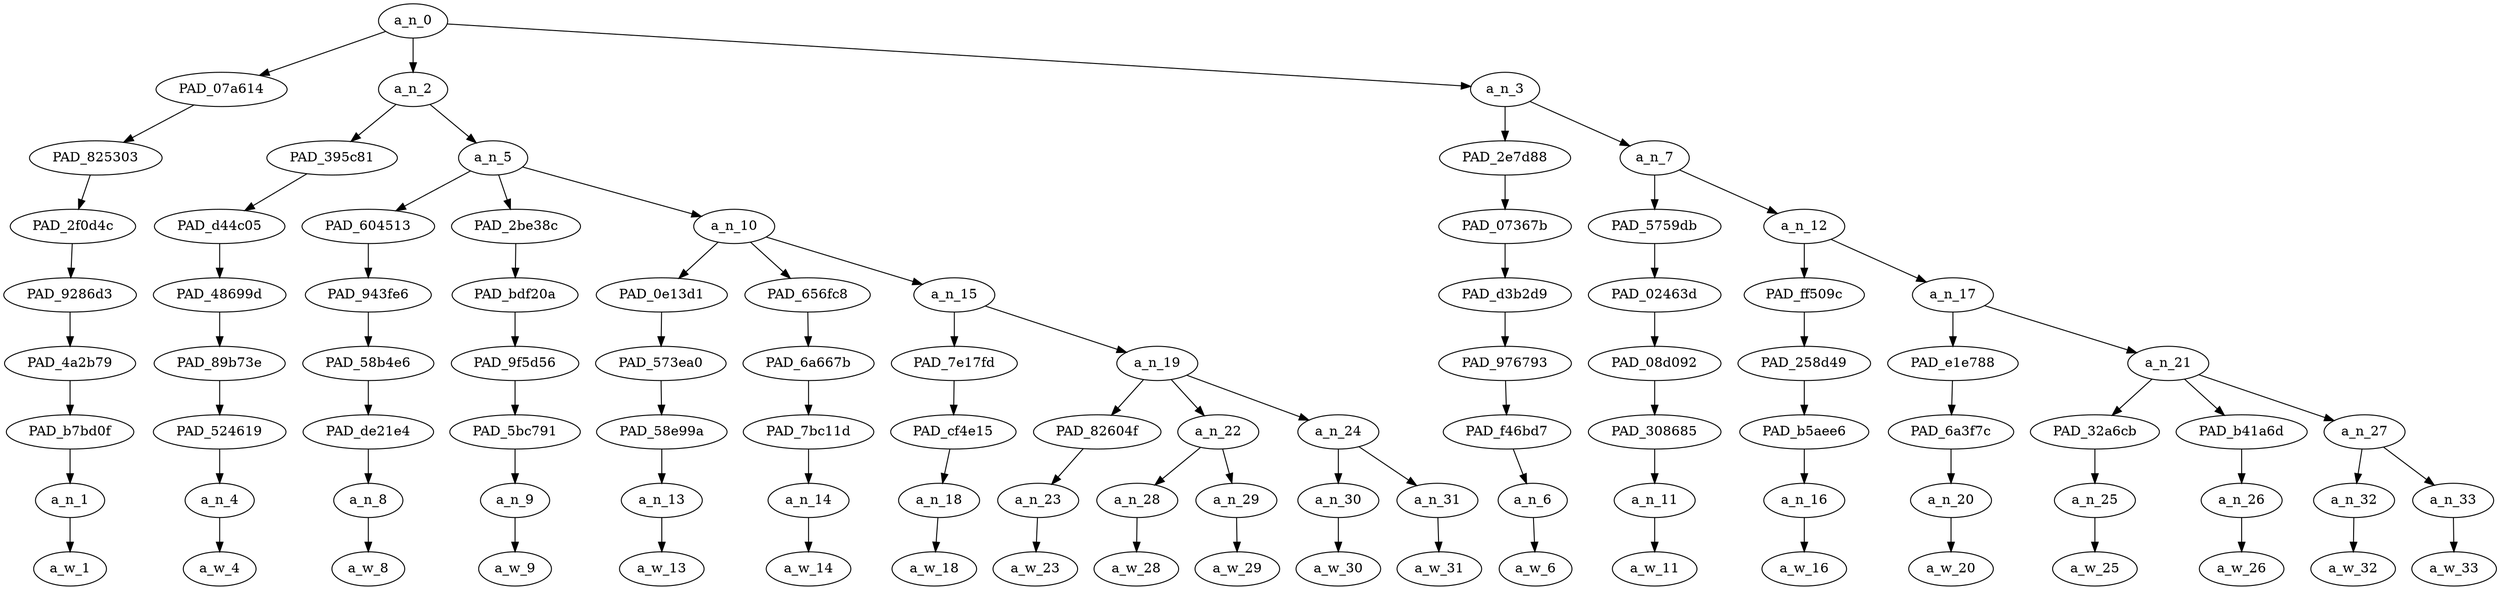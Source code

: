strict digraph "" {
	a_n_0	[div_dir=1,
		index=0,
		level=8,
		pos="5.086805555555556,8!",
		text_span="[0, 1, 2, 3, 4, 5, 6, 7, 8, 9, 10, 11, 12, 13, 14, 15, 16, 17, 18, 19]",
		value=1.00000000];
	PAD_07a614	[div_dir=1,
		index=0,
		level=7,
		pos="0.0,7!",
		text_span="[0]",
		value=0.05953701];
	a_n_0 -> PAD_07a614;
	a_n_2	[div_dir=1,
		index=1,
		level=7,
		pos="2.25,7!",
		text_span="[1, 2, 3, 4, 5, 6, 7, 8, 9, 10, 11]",
		value=0.64607168];
	a_n_0 -> a_n_2;
	a_n_3	[div_dir=1,
		index=2,
		level=7,
		pos="13.010416666666668,7!",
		text_span="[12, 13, 14, 15, 16, 17, 18, 19]",
		value=0.29295802];
	a_n_0 -> a_n_3;
	PAD_825303	[div_dir=1,
		index=0,
		level=6,
		pos="0.0,6!",
		text_span="[0]",
		value=0.05953701];
	PAD_07a614 -> PAD_825303;
	PAD_2f0d4c	[div_dir=1,
		index=0,
		level=5,
		pos="0.0,5!",
		text_span="[0]",
		value=0.05953701];
	PAD_825303 -> PAD_2f0d4c;
	PAD_9286d3	[div_dir=1,
		index=0,
		level=4,
		pos="0.0,4!",
		text_span="[0]",
		value=0.05953701];
	PAD_2f0d4c -> PAD_9286d3;
	PAD_4a2b79	[div_dir=1,
		index=0,
		level=3,
		pos="0.0,3!",
		text_span="[0]",
		value=0.05953701];
	PAD_9286d3 -> PAD_4a2b79;
	PAD_b7bd0f	[div_dir=1,
		index=0,
		level=2,
		pos="0.0,2!",
		text_span="[0]",
		value=0.05953701];
	PAD_4a2b79 -> PAD_b7bd0f;
	a_n_1	[div_dir=1,
		index=0,
		level=1,
		pos="0.0,1!",
		text_span="[0]",
		value=0.05953701];
	PAD_b7bd0f -> a_n_1;
	a_w_1	[div_dir=0,
		index=0,
		level=0,
		pos="0,0!",
		text_span="[0]",
		value=we];
	a_n_1 -> a_w_1;
	PAD_395c81	[div_dir=1,
		index=1,
		level=6,
		pos="1.0,6!",
		text_span="[1]",
		value=0.03646135];
	a_n_2 -> PAD_395c81;
	a_n_5	[div_dir=1,
		index=2,
		level=6,
		pos="3.5,6!",
		text_span="[2, 3, 4, 5, 6, 7, 8, 9, 10, 11]",
		value=0.60832445];
	a_n_2 -> a_n_5;
	PAD_d44c05	[div_dir=1,
		index=1,
		level=5,
		pos="1.0,5!",
		text_span="[1]",
		value=0.03646135];
	PAD_395c81 -> PAD_d44c05;
	PAD_48699d	[div_dir=1,
		index=1,
		level=4,
		pos="1.0,4!",
		text_span="[1]",
		value=0.03646135];
	PAD_d44c05 -> PAD_48699d;
	PAD_89b73e	[div_dir=1,
		index=1,
		level=3,
		pos="1.0,3!",
		text_span="[1]",
		value=0.03646135];
	PAD_48699d -> PAD_89b73e;
	PAD_524619	[div_dir=1,
		index=1,
		level=2,
		pos="1.0,2!",
		text_span="[1]",
		value=0.03646135];
	PAD_89b73e -> PAD_524619;
	a_n_4	[div_dir=1,
		index=1,
		level=1,
		pos="1.0,1!",
		text_span="[1]",
		value=0.03646135];
	PAD_524619 -> a_n_4;
	a_w_4	[div_dir=0,
		index=1,
		level=0,
		pos="1,0!",
		text_span="[1]",
		value=can];
	a_n_4 -> a_w_4;
	PAD_604513	[div_dir=1,
		index=2,
		level=5,
		pos="2.0,5!",
		text_span="[2]",
		value=0.04039112];
	a_n_5 -> PAD_604513;
	PAD_2be38c	[div_dir=1,
		index=3,
		level=5,
		pos="3.0,5!",
		text_span="[3]",
		value=0.04208075];
	a_n_5 -> PAD_2be38c;
	a_n_10	[div_dir=1,
		index=4,
		level=5,
		pos="5.5,5!",
		text_span="[4, 5, 6, 7, 8, 9, 10, 11]",
		value=0.52452196];
	a_n_5 -> a_n_10;
	PAD_943fe6	[div_dir=1,
		index=2,
		level=4,
		pos="2.0,4!",
		text_span="[2]",
		value=0.04039112];
	PAD_604513 -> PAD_943fe6;
	PAD_58b4e6	[div_dir=1,
		index=2,
		level=3,
		pos="2.0,3!",
		text_span="[2]",
		value=0.04039112];
	PAD_943fe6 -> PAD_58b4e6;
	PAD_de21e4	[div_dir=1,
		index=2,
		level=2,
		pos="2.0,2!",
		text_span="[2]",
		value=0.04039112];
	PAD_58b4e6 -> PAD_de21e4;
	a_n_8	[div_dir=1,
		index=2,
		level=1,
		pos="2.0,1!",
		text_span="[2]",
		value=0.04039112];
	PAD_de21e4 -> a_n_8;
	a_w_8	[div_dir=0,
		index=2,
		level=0,
		pos="2,0!",
		text_span="[2]",
		value=either];
	a_n_8 -> a_w_8;
	PAD_bdf20a	[div_dir=1,
		index=3,
		level=4,
		pos="3.0,4!",
		text_span="[3]",
		value=0.04208075];
	PAD_2be38c -> PAD_bdf20a;
	PAD_9f5d56	[div_dir=1,
		index=3,
		level=3,
		pos="3.0,3!",
		text_span="[3]",
		value=0.04208075];
	PAD_bdf20a -> PAD_9f5d56;
	PAD_5bc791	[div_dir=1,
		index=3,
		level=2,
		pos="3.0,2!",
		text_span="[3]",
		value=0.04208075];
	PAD_9f5d56 -> PAD_5bc791;
	a_n_9	[div_dir=1,
		index=3,
		level=1,
		pos="3.0,1!",
		text_span="[3]",
		value=0.04208075];
	PAD_5bc791 -> a_n_9;
	a_w_9	[div_dir=0,
		index=3,
		level=0,
		pos="3,0!",
		text_span="[3]",
		value=all];
	a_n_9 -> a_w_9;
	PAD_0e13d1	[div_dir=1,
		index=4,
		level=4,
		pos="4.0,4!",
		text_span="[4]",
		value=0.05080560];
	a_n_10 -> PAD_0e13d1;
	PAD_656fc8	[div_dir=1,
		index=5,
		level=4,
		pos="5.0,4!",
		text_span="[5]",
		value=0.03696598];
	a_n_10 -> PAD_656fc8;
	a_n_15	[div_dir=1,
		index=6,
		level=4,
		pos="7.5,4!",
		text_span="[6, 7, 8, 9, 10, 11]",
		value=0.43542485];
	a_n_10 -> a_n_15;
	PAD_573ea0	[div_dir=1,
		index=4,
		level=3,
		pos="4.0,3!",
		text_span="[4]",
		value=0.05080560];
	PAD_0e13d1 -> PAD_573ea0;
	PAD_58e99a	[div_dir=1,
		index=4,
		level=2,
		pos="4.0,2!",
		text_span="[4]",
		value=0.05080560];
	PAD_573ea0 -> PAD_58e99a;
	a_n_13	[div_dir=1,
		index=4,
		level=1,
		pos="4.0,1!",
		text_span="[4]",
		value=0.05080560];
	PAD_58e99a -> a_n_13;
	a_w_13	[div_dir=0,
		index=4,
		level=0,
		pos="4,0!",
		text_span="[4]",
		value=gang];
	a_n_13 -> a_w_13;
	PAD_6a667b	[div_dir=1,
		index=5,
		level=3,
		pos="5.0,3!",
		text_span="[5]",
		value=0.03696598];
	PAD_656fc8 -> PAD_6a667b;
	PAD_7bc11d	[div_dir=1,
		index=5,
		level=2,
		pos="5.0,2!",
		text_span="[5]",
		value=0.03696598];
	PAD_6a667b -> PAD_7bc11d;
	a_n_14	[div_dir=1,
		index=5,
		level=1,
		pos="5.0,1!",
		text_span="[5]",
		value=0.03696598];
	PAD_7bc11d -> a_n_14;
	a_w_14	[div_dir=0,
		index=5,
		level=0,
		pos="5,0!",
		text_span="[5]",
		value=up];
	a_n_14 -> a_w_14;
	PAD_7e17fd	[div_dir=1,
		index=6,
		level=3,
		pos="6.0,3!",
		text_span="[6]",
		value=0.03239500];
	a_n_15 -> PAD_7e17fd;
	a_n_19	[div_dir=1,
		index=7,
		level=3,
		pos="9.0,3!",
		text_span="[7, 8, 9, 10, 11]",
		value=0.40172389];
	a_n_15 -> a_n_19;
	PAD_cf4e15	[div_dir=1,
		index=6,
		level=2,
		pos="6.0,2!",
		text_span="[6]",
		value=0.03239500];
	PAD_7e17fd -> PAD_cf4e15;
	a_n_18	[div_dir=1,
		index=6,
		level=1,
		pos="6.0,1!",
		text_span="[6]",
		value=0.03239500];
	PAD_cf4e15 -> a_n_18;
	a_w_18	[div_dir=0,
		index=6,
		level=0,
		pos="6,0!",
		text_span="[6]",
		value=on];
	a_n_18 -> a_w_18;
	PAD_82604f	[div_dir=1,
		index=8,
		level=2,
		pos="9.0,2!",
		text_span="[9]",
		value=0.03853150];
	a_n_19 -> PAD_82604f;
	a_n_22	[div_dir=1,
		index=7,
		level=2,
		pos="7.5,2!",
		text_span="[7, 8]",
		value=0.19074475];
	a_n_19 -> a_n_22;
	a_n_24	[div_dir=1,
		index=9,
		level=2,
		pos="10.5,2!",
		text_span="[10, 11]",
		value=0.17109217];
	a_n_19 -> a_n_24;
	a_n_23	[div_dir=1,
		index=9,
		level=1,
		pos="9.0,1!",
		text_span="[9]",
		value=0.03853150];
	PAD_82604f -> a_n_23;
	a_w_23	[div_dir=0,
		index=9,
		level=0,
		pos="9,0!",
		text_span="[9]",
		value=or];
	a_n_23 -> a_w_23;
	a_n_28	[div_dir=1,
		index=7,
		level=1,
		pos="7.0,1!",
		text_span="[7]",
		value=0.03297109];
	a_n_22 -> a_n_28;
	a_n_29	[div_dir=1,
		index=8,
		level=1,
		pos="8.0,1!",
		text_span="[8]",
		value=0.15661166];
	a_n_22 -> a_n_29;
	a_w_28	[div_dir=0,
		index=7,
		level=0,
		pos="7,0!",
		text_span="[7]",
		value=the];
	a_n_28 -> a_w_28;
	a_w_29	[div_dir=0,
		index=8,
		level=0,
		pos="8,0!",
		text_span="[8]",
		value=kike];
	a_n_29 -> a_w_29;
	a_n_30	[div_dir=1,
		index=10,
		level=1,
		pos="10.0,1!",
		text_span="[10]",
		value=0.03621156];
	a_n_24 -> a_n_30;
	a_n_31	[div_dir=1,
		index=11,
		level=1,
		pos="11.0,1!",
		text_span="[11]",
		value=0.13403210];
	a_n_24 -> a_n_31;
	a_w_30	[div_dir=0,
		index=10,
		level=0,
		pos="10,0!",
		text_span="[10]",
		value=the1];
	a_n_30 -> a_w_30;
	a_w_31	[div_dir=0,
		index=11,
		level=0,
		pos="11,0!",
		text_span="[11]",
		value=kike1];
	a_n_31 -> a_w_31;
	PAD_2e7d88	[div_dir=1,
		index=3,
		level=6,
		pos="12.0,6!",
		text_span="[12]",
		value=0.03547182];
	a_n_3 -> PAD_2e7d88;
	a_n_7	[div_dir=1,
		index=4,
		level=6,
		pos="14.020833333333334,6!",
		text_span="[13, 14, 15, 16, 17, 18, 19]",
		value=0.25702783];
	a_n_3 -> a_n_7;
	PAD_07367b	[div_dir=1,
		index=5,
		level=5,
		pos="12.0,5!",
		text_span="[12]",
		value=0.03547182];
	PAD_2e7d88 -> PAD_07367b;
	PAD_d3b2d9	[div_dir=1,
		index=7,
		level=4,
		pos="12.0,4!",
		text_span="[12]",
		value=0.03547182];
	PAD_07367b -> PAD_d3b2d9;
	PAD_976793	[div_dir=1,
		index=8,
		level=3,
		pos="12.0,3!",
		text_span="[12]",
		value=0.03547182];
	PAD_d3b2d9 -> PAD_976793;
	PAD_f46bd7	[div_dir=1,
		index=10,
		level=2,
		pos="12.0,2!",
		text_span="[12]",
		value=0.03547182];
	PAD_976793 -> PAD_f46bd7;
	a_n_6	[div_dir=1,
		index=12,
		level=1,
		pos="12.0,1!",
		text_span="[12]",
		value=0.03547182];
	PAD_f46bd7 -> a_n_6;
	a_w_6	[div_dir=0,
		index=12,
		level=0,
		pos="12,0!",
		text_span="[12]",
		value=can1];
	a_n_6 -> a_w_6;
	PAD_5759db	[div_dir=1,
		index=6,
		level=5,
		pos="13.0,5!",
		text_span="[13]",
		value=0.03299340];
	a_n_7 -> PAD_5759db;
	a_n_12	[div_dir=1,
		index=7,
		level=5,
		pos="15.041666666666668,5!",
		text_span="[14, 15, 16, 17, 18, 19]",
		value=0.22361705];
	a_n_7 -> a_n_12;
	PAD_02463d	[div_dir=1,
		index=8,
		level=4,
		pos="13.0,4!",
		text_span="[13]",
		value=0.03299340];
	PAD_5759db -> PAD_02463d;
	PAD_08d092	[div_dir=1,
		index=9,
		level=3,
		pos="13.0,3!",
		text_span="[13]",
		value=0.03299340];
	PAD_02463d -> PAD_08d092;
	PAD_308685	[div_dir=1,
		index=11,
		level=2,
		pos="13.0,2!",
		text_span="[13]",
		value=0.03299340];
	PAD_08d092 -> PAD_308685;
	a_n_11	[div_dir=1,
		index=13,
		level=1,
		pos="13.0,1!",
		text_span="[13]",
		value=0.03299340];
	PAD_308685 -> a_n_11;
	a_w_11	[div_dir=0,
		index=13,
		level=0,
		pos="13,0!",
		text_span="[13]",
		value=get];
	a_n_11 -> a_w_11;
	PAD_ff509c	[div_dir=1,
		index=9,
		level=4,
		pos="14.0,4!",
		text_span="[14]",
		value=0.03627111];
	a_n_12 -> PAD_ff509c;
	a_n_17	[div_dir=1,
		index=10,
		level=4,
		pos="16.083333333333336,4!",
		text_span="[15, 16, 17, 18, 19]",
		value=0.18693440];
	a_n_12 -> a_n_17;
	PAD_258d49	[div_dir=1,
		index=10,
		level=3,
		pos="14.0,3!",
		text_span="[14]",
		value=0.03627111];
	PAD_ff509c -> PAD_258d49;
	PAD_b5aee6	[div_dir=1,
		index=12,
		level=2,
		pos="14.0,2!",
		text_span="[14]",
		value=0.03627111];
	PAD_258d49 -> PAD_b5aee6;
	a_n_16	[div_dir=1,
		index=14,
		level=1,
		pos="14.0,1!",
		text_span="[14]",
		value=0.03627111];
	PAD_b5aee6 -> a_n_16;
	a_w_16	[div_dir=0,
		index=14,
		level=0,
		pos="14,0!",
		text_span="[14]",
		value=everyone];
	a_n_16 -> a_w_16;
	PAD_e1e788	[div_dir=1,
		index=11,
		level=3,
		pos="15.0,3!",
		text_span="[15]",
		value=0.02932372];
	a_n_17 -> PAD_e1e788;
	a_n_21	[div_dir=1,
		index=12,
		level=3,
		pos="17.166666666666668,3!",
		text_span="[16, 17, 18, 19]",
		value=0.15721867];
	a_n_17 -> a_n_21;
	PAD_6a3f7c	[div_dir=1,
		index=13,
		level=2,
		pos="15.0,2!",
		text_span="[15]",
		value=0.02932372];
	PAD_e1e788 -> PAD_6a3f7c;
	a_n_20	[div_dir=1,
		index=15,
		level=1,
		pos="15.0,1!",
		text_span="[15]",
		value=0.02932372];
	PAD_6a3f7c -> a_n_20;
	a_w_20	[div_dir=0,
		index=15,
		level=0,
		pos="15,0!",
		text_span="[15]",
		value=to];
	a_n_20 -> a_w_20;
	PAD_32a6cb	[div_dir=1,
		index=14,
		level=2,
		pos="16.0,2!",
		text_span="[16]",
		value=0.04736863];
	a_n_21 -> PAD_32a6cb;
	PAD_b41a6d	[div_dir=1,
		index=15,
		level=2,
		pos="17.0,2!",
		text_span="[17]",
		value=0.03378777];
	a_n_21 -> PAD_b41a6d;
	a_n_27	[div_dir=1,
		index=16,
		level=2,
		pos="18.5,2!",
		text_span="[18, 19]",
		value=0.07564351];
	a_n_21 -> a_n_27;
	a_n_25	[div_dir=1,
		index=16,
		level=1,
		pos="16.0,1!",
		text_span="[16]",
		value=0.04736863];
	PAD_32a6cb -> a_n_25;
	a_w_25	[div_dir=0,
		index=16,
		level=0,
		pos="16,0!",
		text_span="[16]",
		value=gang1];
	a_n_25 -> a_w_25;
	a_n_26	[div_dir=1,
		index=17,
		level=1,
		pos="17.0,1!",
		text_span="[17]",
		value=0.03378777];
	PAD_b41a6d -> a_n_26;
	a_w_26	[div_dir=0,
		index=17,
		level=0,
		pos="17,0!",
		text_span="[17]",
		value=up1];
	a_n_26 -> a_w_26;
	a_n_32	[div_dir=-1,
		index=18,
		level=1,
		pos="18.0,1!",
		text_span="[18]",
		value=0.03166731];
	a_n_27 -> a_n_32;
	a_n_33	[div_dir=1,
		index=19,
		level=1,
		pos="19.0,1!",
		text_span="[19]",
		value=0.04379185];
	a_n_27 -> a_n_33;
	a_w_32	[div_dir=0,
		index=18,
		level=0,
		pos="18,0!",
		text_span="[18]",
		value=on1];
	a_n_32 -> a_w_32;
	a_w_33	[div_dir=0,
		index=19,
		level=0,
		pos="19,0!",
		text_span="[19]",
		value=us];
	a_n_33 -> a_w_33;
}
